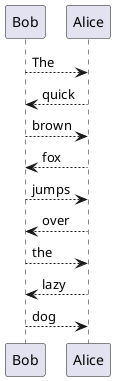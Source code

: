 @startuml
Bob --> Alice: The
Alice --> Bob: quick
Bob --> Alice: brown
Alice --> Bob: fox
Bob --> Alice: jumps
Alice --> Bob: over
Bob --> Alice: the
Alice --> Bob: lazy
Bob --> Alice: dog
@enduml

